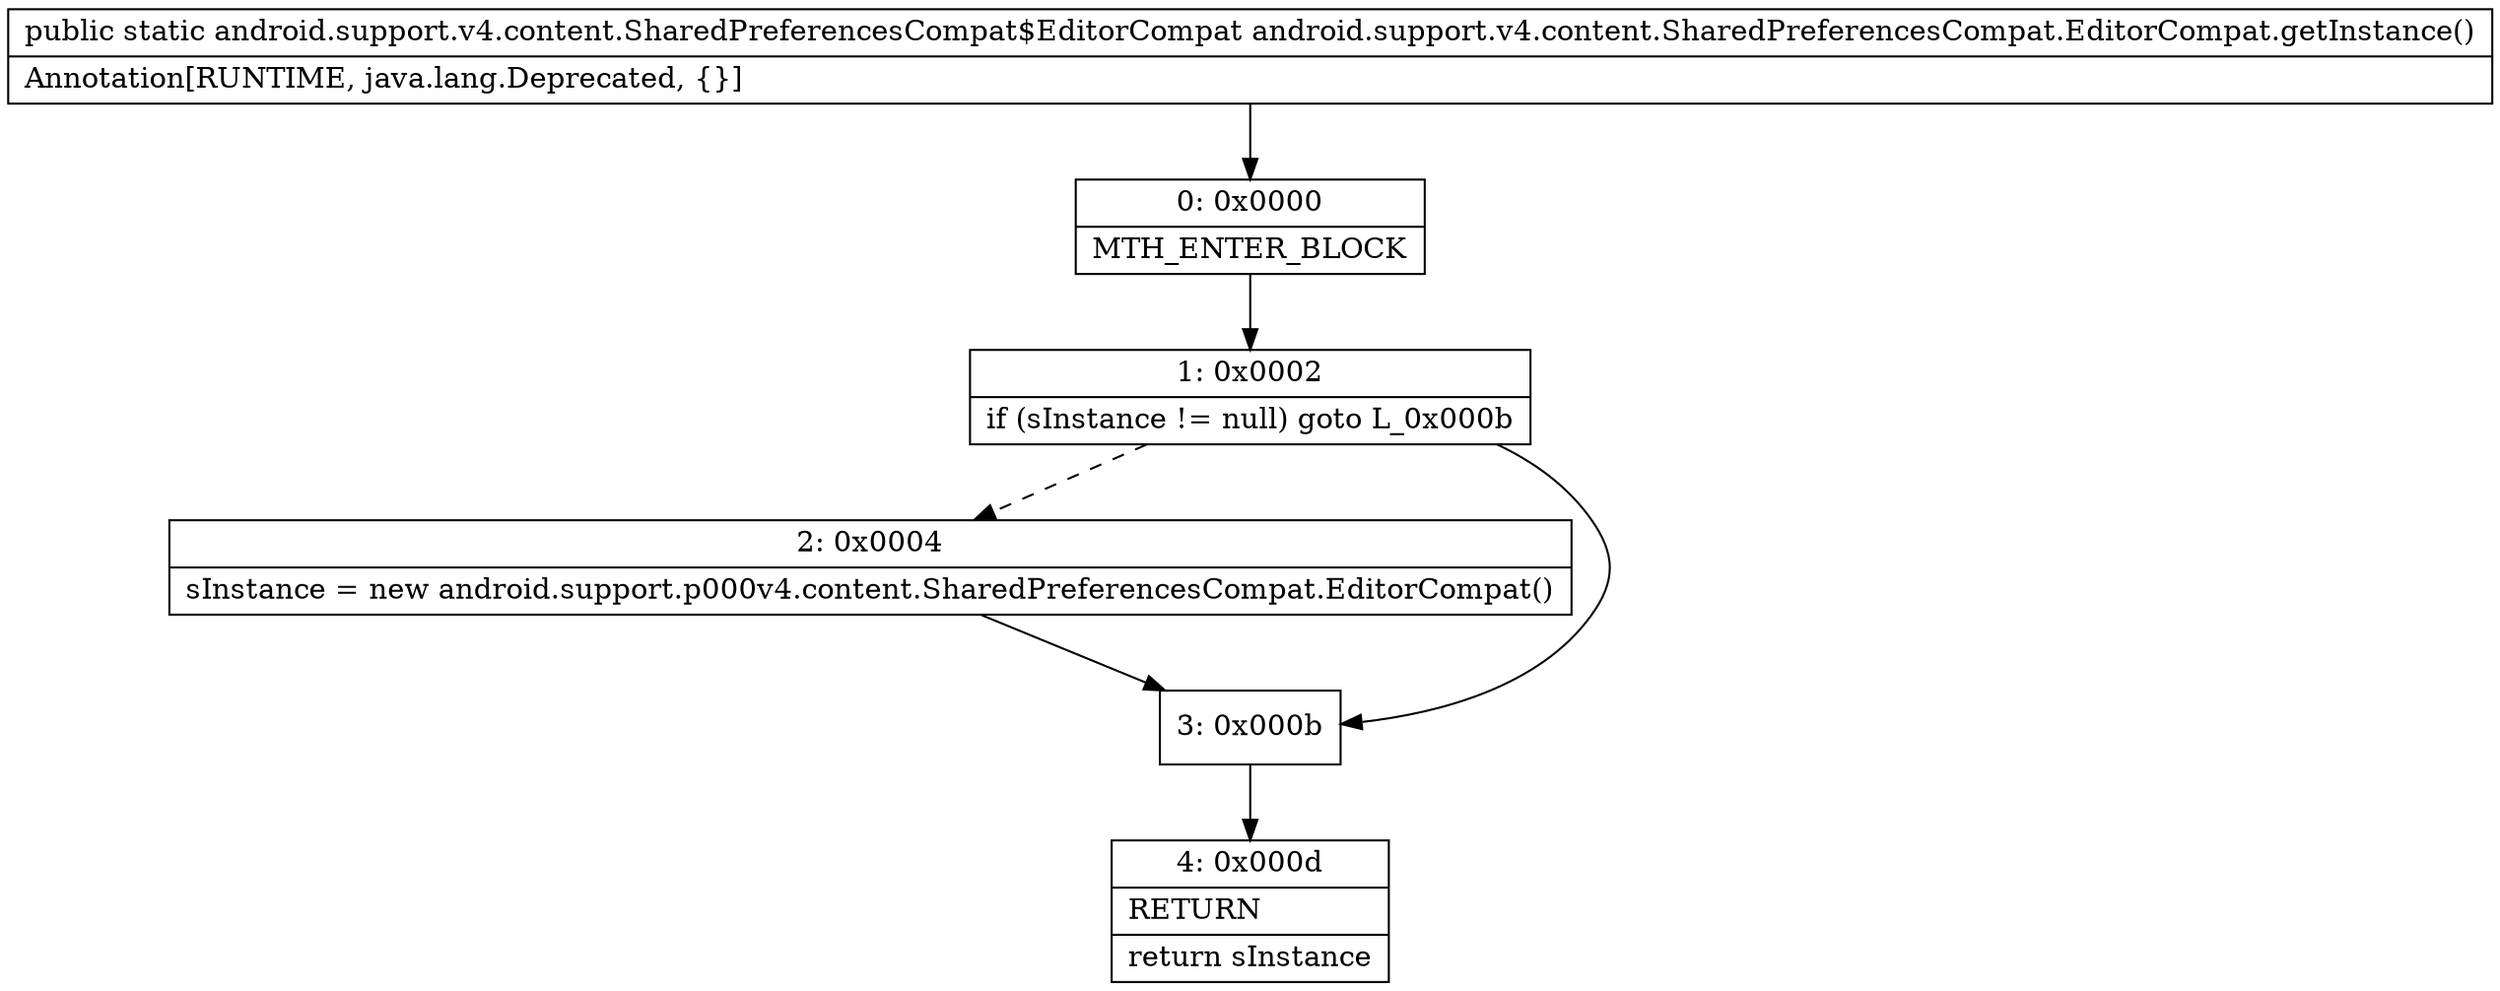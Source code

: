 digraph "CFG forandroid.support.v4.content.SharedPreferencesCompat.EditorCompat.getInstance()Landroid\/support\/v4\/content\/SharedPreferencesCompat$EditorCompat;" {
Node_0 [shape=record,label="{0\:\ 0x0000|MTH_ENTER_BLOCK\l}"];
Node_1 [shape=record,label="{1\:\ 0x0002|if (sInstance != null) goto L_0x000b\l}"];
Node_2 [shape=record,label="{2\:\ 0x0004|sInstance = new android.support.p000v4.content.SharedPreferencesCompat.EditorCompat()\l}"];
Node_3 [shape=record,label="{3\:\ 0x000b}"];
Node_4 [shape=record,label="{4\:\ 0x000d|RETURN\l|return sInstance\l}"];
MethodNode[shape=record,label="{public static android.support.v4.content.SharedPreferencesCompat$EditorCompat android.support.v4.content.SharedPreferencesCompat.EditorCompat.getInstance()  | Annotation[RUNTIME, java.lang.Deprecated, \{\}]\l}"];
MethodNode -> Node_0;
Node_0 -> Node_1;
Node_1 -> Node_2[style=dashed];
Node_1 -> Node_3;
Node_2 -> Node_3;
Node_3 -> Node_4;
}

